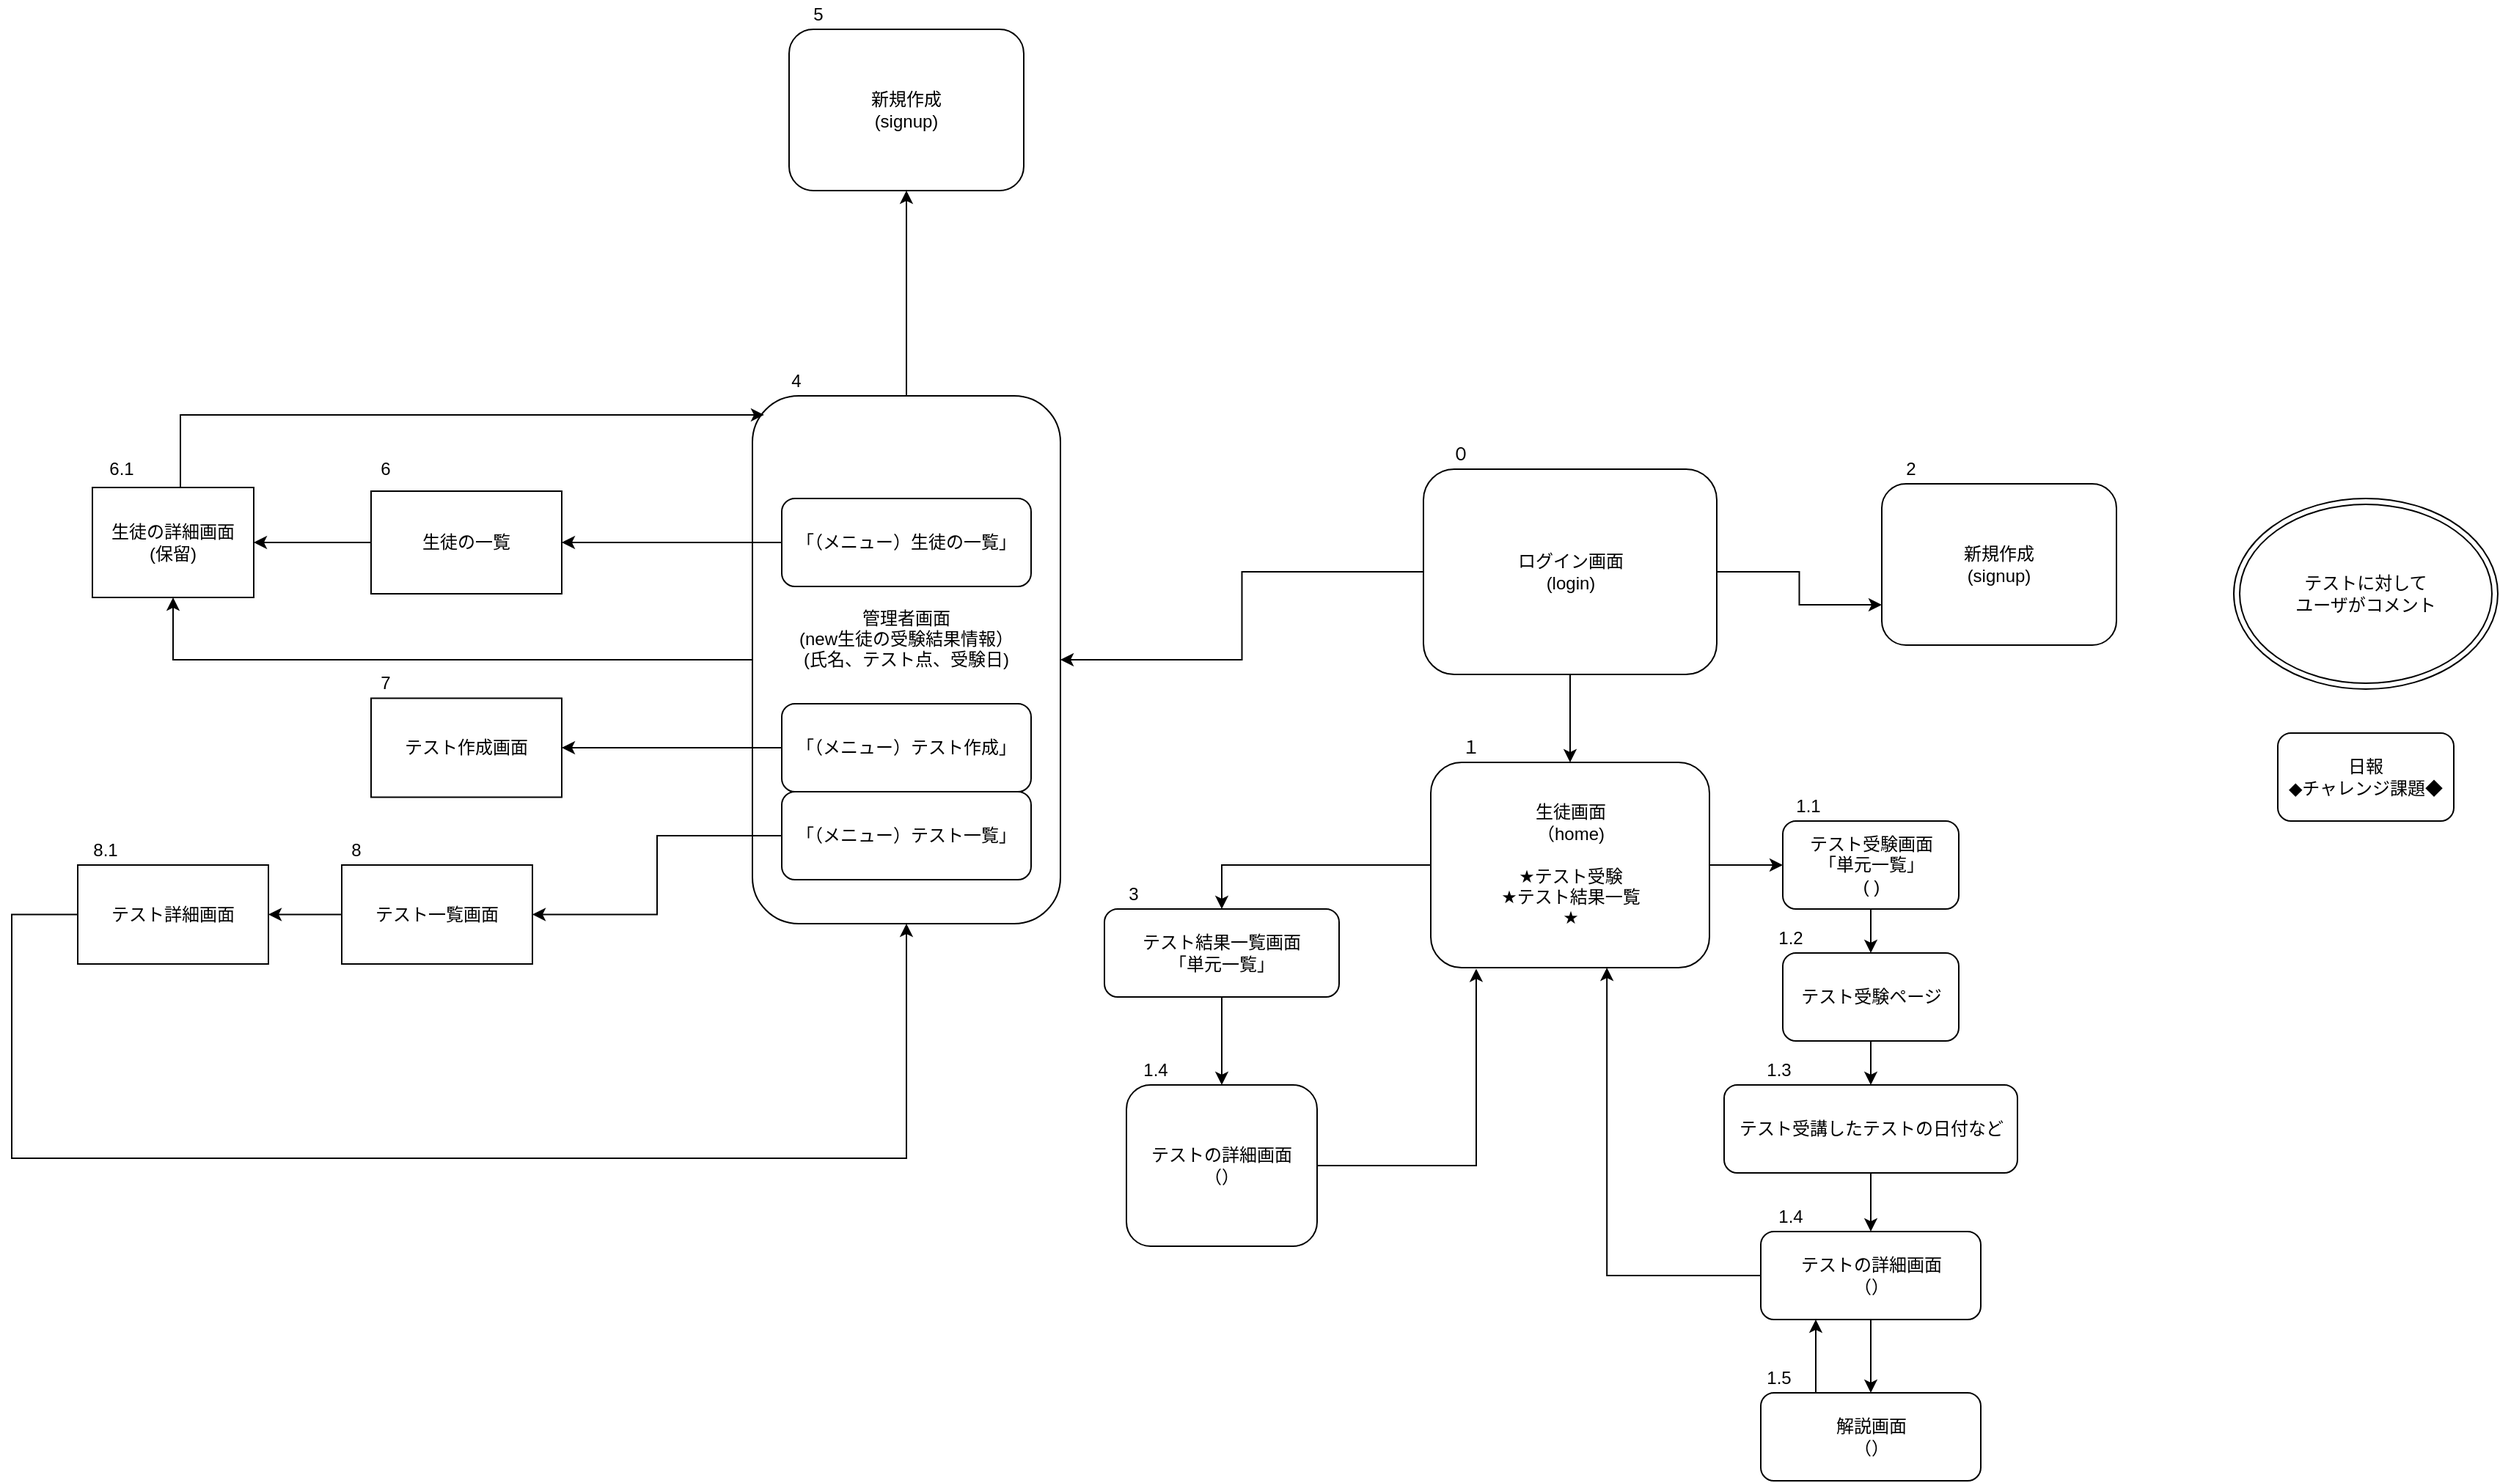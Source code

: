 <mxfile>
    <diagram id="yToAfvekMRyrqCyIG9Z1" name="ページ1">
        <mxGraphModel dx="1754" dy="1852" grid="1" gridSize="10" guides="1" tooltips="1" connect="1" arrows="1" fold="1" page="1" pageScale="1" pageWidth="827" pageHeight="1169" math="0" shadow="0">
            <root>
                <mxCell id="0"/>
                <mxCell id="1" parent="0"/>
                <mxCell id="87" style="edgeStyle=orthogonalEdgeStyle;rounded=0;orthogonalLoop=1;jettySize=auto;html=1;" parent="1" source="13" target="86" edge="1">
                    <mxGeometry relative="1" as="geometry"/>
                </mxCell>
                <mxCell id="91" style="edgeStyle=orthogonalEdgeStyle;rounded=0;orthogonalLoop=1;jettySize=auto;html=1;entryX=0.5;entryY=1;entryDx=0;entryDy=0;" parent="1" source="13" target="62" edge="1">
                    <mxGeometry relative="1" as="geometry">
                        <mxPoint x="-450" y="120" as="targetPoint"/>
                    </mxGeometry>
                </mxCell>
                <mxCell id="13" value="管理者画面&lt;br&gt;(new生徒の受験結果情報）&lt;br&gt;(氏名、テスト点、受験日)&lt;br&gt;&lt;br&gt;&lt;br&gt;" style="rounded=1;whiteSpace=wrap;html=1;" parent="1" vertex="1">
                    <mxGeometry x="-50" y="-60" width="210" height="360" as="geometry"/>
                </mxCell>
                <mxCell id="17" style="edgeStyle=orthogonalEdgeStyle;rounded=0;orthogonalLoop=1;jettySize=auto;html=1;" parent="1" source="8" target="13" edge="1">
                    <mxGeometry relative="1" as="geometry"/>
                </mxCell>
                <mxCell id="19" style="edgeStyle=orthogonalEdgeStyle;rounded=0;orthogonalLoop=1;jettySize=auto;html=1;entryX=0.5;entryY=0;entryDx=0;entryDy=0;" parent="1" source="8" target="16" edge="1">
                    <mxGeometry relative="1" as="geometry"/>
                </mxCell>
                <mxCell id="115" style="edgeStyle=orthogonalEdgeStyle;rounded=0;orthogonalLoop=1;jettySize=auto;html=1;entryX=0;entryY=0.75;entryDx=0;entryDy=0;" edge="1" parent="1" source="8" target="112">
                    <mxGeometry relative="1" as="geometry"/>
                </mxCell>
                <mxCell id="8" value="ログイン画面&lt;br&gt;(login)" style="rounded=1;whiteSpace=wrap;html=1;" parent="1" vertex="1">
                    <mxGeometry x="407.5" y="-10" width="200" height="140" as="geometry"/>
                </mxCell>
                <mxCell id="21" style="edgeStyle=orthogonalEdgeStyle;rounded=0;orthogonalLoop=1;jettySize=auto;html=1;entryX=0;entryY=0.5;entryDx=0;entryDy=0;" parent="1" source="16" target="23" edge="1">
                    <mxGeometry relative="1" as="geometry">
                        <mxPoint x="732.5" y="295.0" as="targetPoint"/>
                    </mxGeometry>
                </mxCell>
                <mxCell id="56" style="edgeStyle=orthogonalEdgeStyle;rounded=0;orthogonalLoop=1;jettySize=auto;html=1;entryX=0.5;entryY=0;entryDx=0;entryDy=0;" parent="1" source="16" target="40" edge="1">
                    <mxGeometry relative="1" as="geometry"/>
                </mxCell>
                <mxCell id="16" value="生徒画面&lt;br&gt;（home)&lt;br&gt;&lt;br&gt;★テスト受験&lt;br&gt;★テスト結果一覧&lt;br&gt;★" style="rounded=1;whiteSpace=wrap;html=1;" parent="1" vertex="1">
                    <mxGeometry x="412.5" y="190" width="190" height="140" as="geometry"/>
                </mxCell>
                <mxCell id="27" style="edgeStyle=orthogonalEdgeStyle;rounded=0;orthogonalLoop=1;jettySize=auto;html=1;entryX=0.5;entryY=0;entryDx=0;entryDy=0;" parent="1" source="23" target="28" edge="1">
                    <mxGeometry relative="1" as="geometry">
                        <mxPoint x="762.5" y="330" as="targetPoint"/>
                    </mxGeometry>
                </mxCell>
                <mxCell id="23" value="テスト受験画面&lt;br&gt;「単元一覧」&lt;br&gt;( )&lt;span style=&quot;color: rgba(0 , 0 , 0 , 0) ; font-family: monospace ; font-size: 0px&quot;&gt;%3CmxGraphModel%3E%3Croot%3E%3CmxCell%20id%3D%220%22%2F%3E%3CmxCell%20id%3D%221%22%20parent%3D%220%22%2F%3E%3CmxCell%20id%3D%222%22%20value%3D%22%E3%83%86%E3%82%B9%E3%83%88%E5%8F%97%E9%A8%93%22%20style%3D%22text%3Bhtml%3D1%3BstrokeColor%3Dnone%3BfillColor%3Dnone%3Balign%3Dcenter%3BverticalAlign%3Dmiddle%3BwhiteSpace%3Dwrap%3Brounded%3D0%3BfontStyle%3D0%3BfontSize%3D12%3B%22%20vertex%3D%221%22%20parent%3D%221%22%3E%3CmxGeometry%20x%3D%22110%22%20y%3D%22280%22%20width%3D%2280%22%20height%3D%2260%22%20as%3D%22geometry%22%2F%3E%3C%2FmxCell%3E%3C%2Froot%3E%3C%2FmxGraphModel%3E&lt;/span&gt;" style="rounded=1;whiteSpace=wrap;html=1;" parent="1" vertex="1">
                    <mxGeometry x="652.5" y="230" width="120" height="60" as="geometry"/>
                </mxCell>
                <mxCell id="31" style="edgeStyle=orthogonalEdgeStyle;rounded=0;orthogonalLoop=1;jettySize=auto;html=1;" parent="1" source="28" target="30" edge="1">
                    <mxGeometry relative="1" as="geometry"/>
                </mxCell>
                <mxCell id="28" value="テスト受験ページ" style="rounded=1;whiteSpace=wrap;html=1;" parent="1" vertex="1">
                    <mxGeometry x="652.5" y="320" width="120" height="60" as="geometry"/>
                </mxCell>
                <mxCell id="34" style="edgeStyle=orthogonalEdgeStyle;rounded=0;orthogonalLoop=1;jettySize=auto;html=1;entryX=0.5;entryY=0;entryDx=0;entryDy=0;" parent="1" source="30" target="33" edge="1">
                    <mxGeometry relative="1" as="geometry"/>
                </mxCell>
                <mxCell id="30" value="テスト受講したテストの日付など" style="rounded=1;whiteSpace=wrap;html=1;" parent="1" vertex="1">
                    <mxGeometry x="612.5" y="410" width="200" height="60" as="geometry"/>
                </mxCell>
                <mxCell id="59" style="edgeStyle=orthogonalEdgeStyle;rounded=0;orthogonalLoop=1;jettySize=auto;html=1;entryX=0.632;entryY=1;entryDx=0;entryDy=0;entryPerimeter=0;" parent="1" source="33" target="16" edge="1">
                    <mxGeometry relative="1" as="geometry"/>
                </mxCell>
                <mxCell id="93" style="edgeStyle=orthogonalEdgeStyle;rounded=0;orthogonalLoop=1;jettySize=auto;html=1;entryX=0.5;entryY=0;entryDx=0;entryDy=0;" parent="1" source="33" target="92" edge="1">
                    <mxGeometry relative="1" as="geometry"/>
                </mxCell>
                <mxCell id="33" value="テストの詳細画面&lt;br&gt;（）" style="rounded=1;whiteSpace=wrap;html=1;" parent="1" vertex="1">
                    <mxGeometry x="637.5" y="510" width="150" height="60" as="geometry"/>
                </mxCell>
                <mxCell id="57" style="edgeStyle=orthogonalEdgeStyle;rounded=0;orthogonalLoop=1;jettySize=auto;html=1;entryX=0.5;entryY=0;entryDx=0;entryDy=0;" parent="1" source="40" target="45" edge="1">
                    <mxGeometry relative="1" as="geometry"/>
                </mxCell>
                <mxCell id="40" value="テスト結果一覧画面&lt;br&gt;「単元一覧」" style="rounded=1;whiteSpace=wrap;html=1;" parent="1" vertex="1">
                    <mxGeometry x="190" y="290" width="160" height="60" as="geometry"/>
                </mxCell>
                <mxCell id="58" style="edgeStyle=orthogonalEdgeStyle;rounded=0;orthogonalLoop=1;jettySize=auto;html=1;entryX=0.163;entryY=1.005;entryDx=0;entryDy=0;entryPerimeter=0;" parent="1" source="45" target="16" edge="1">
                    <mxGeometry relative="1" as="geometry"/>
                </mxCell>
                <mxCell id="45" value="テストの詳細画面&lt;br&gt;（）" style="rounded=1;whiteSpace=wrap;html=1;" parent="1" vertex="1">
                    <mxGeometry x="205" y="410" width="130" height="110" as="geometry"/>
                </mxCell>
                <mxCell id="49" value="テストに対して&lt;br&gt;ユーザがコメント&lt;br&gt;" style="ellipse;shape=doubleEllipse;whiteSpace=wrap;html=1;" parent="1" vertex="1">
                    <mxGeometry x="960" y="10" width="180" height="130" as="geometry"/>
                </mxCell>
                <mxCell id="51" value="日報&lt;br&gt;◆チャレンジ課題◆" style="rounded=1;whiteSpace=wrap;html=1;" parent="1" vertex="1">
                    <mxGeometry x="990" y="170" width="120" height="60" as="geometry"/>
                </mxCell>
                <mxCell id="84" style="edgeStyle=orthogonalEdgeStyle;rounded=0;orthogonalLoop=1;jettySize=auto;html=1;entryX=0.038;entryY=0.036;entryDx=0;entryDy=0;entryPerimeter=0;" parent="1" source="62" target="13" edge="1">
                    <mxGeometry relative="1" as="geometry">
                        <Array as="points">
                            <mxPoint x="-440" y="-47"/>
                        </Array>
                    </mxGeometry>
                </mxCell>
                <mxCell id="62" value="生徒の詳細画面&lt;br&gt;(保留)" style="rounded=0;whiteSpace=wrap;html=1;" parent="1" vertex="1">
                    <mxGeometry x="-500" y="2.5" width="110" height="75" as="geometry"/>
                </mxCell>
                <mxCell id="82" style="edgeStyle=orthogonalEdgeStyle;rounded=0;orthogonalLoop=1;jettySize=auto;html=1;" parent="1" source="66" target="80" edge="1">
                    <mxGeometry relative="1" as="geometry"/>
                </mxCell>
                <mxCell id="66" value="「（メニュー）生徒の一覧」" style="rounded=1;whiteSpace=wrap;html=1;" parent="1" vertex="1">
                    <mxGeometry x="-30" y="10" width="170" height="60" as="geometry"/>
                </mxCell>
                <mxCell id="72" style="edgeStyle=orthogonalEdgeStyle;rounded=0;orthogonalLoop=1;jettySize=auto;html=1;entryX=1;entryY=0.5;entryDx=0;entryDy=0;" parent="1" source="70" target="71" edge="1">
                    <mxGeometry relative="1" as="geometry"/>
                </mxCell>
                <mxCell id="70" value="「（メニュー）テスト作成」" style="rounded=1;whiteSpace=wrap;html=1;" parent="1" vertex="1">
                    <mxGeometry x="-30" y="150" width="170" height="60" as="geometry"/>
                </mxCell>
                <mxCell id="71" value="テスト作成画面" style="rounded=0;whiteSpace=wrap;html=1;" parent="1" vertex="1">
                    <mxGeometry x="-310" y="146.25" width="130" height="67.5" as="geometry"/>
                </mxCell>
                <mxCell id="73" value="テスト一覧画面" style="rounded=0;whiteSpace=wrap;html=1;" parent="1" vertex="1">
                    <mxGeometry x="-330" y="260" width="130" height="67.5" as="geometry"/>
                </mxCell>
                <mxCell id="75" style="edgeStyle=orthogonalEdgeStyle;rounded=0;orthogonalLoop=1;jettySize=auto;html=1;entryX=1;entryY=0.5;entryDx=0;entryDy=0;" parent="1" source="74" target="73" edge="1">
                    <mxGeometry relative="1" as="geometry"/>
                </mxCell>
                <mxCell id="74" value="「（メニュー）テスト一覧」" style="rounded=1;whiteSpace=wrap;html=1;" parent="1" vertex="1">
                    <mxGeometry x="-30" y="210" width="170" height="60" as="geometry"/>
                </mxCell>
                <mxCell id="79" style="edgeStyle=orthogonalEdgeStyle;rounded=0;orthogonalLoop=1;jettySize=auto;html=1;entryX=0.5;entryY=1;entryDx=0;entryDy=0;" parent="1" source="76" target="13" edge="1">
                    <mxGeometry relative="1" as="geometry">
                        <mxPoint x="-540" y="490" as="targetPoint"/>
                        <Array as="points">
                            <mxPoint x="-555" y="460"/>
                            <mxPoint x="55" y="460"/>
                        </Array>
                    </mxGeometry>
                </mxCell>
                <mxCell id="83" style="edgeStyle=orthogonalEdgeStyle;rounded=0;orthogonalLoop=1;jettySize=auto;html=1;entryX=1;entryY=0.5;entryDx=0;entryDy=0;" parent="1" source="80" target="62" edge="1">
                    <mxGeometry relative="1" as="geometry"/>
                </mxCell>
                <mxCell id="80" value="生徒の一覧" style="rounded=0;whiteSpace=wrap;html=1;" parent="1" vertex="1">
                    <mxGeometry x="-310" y="5" width="130" height="70" as="geometry"/>
                </mxCell>
                <mxCell id="86" value="新規作成&lt;br&gt;(signup)" style="rounded=1;whiteSpace=wrap;html=1;" parent="1" vertex="1">
                    <mxGeometry x="-25" y="-310" width="160" height="110" as="geometry"/>
                </mxCell>
                <mxCell id="88" value="１" style="text;html=1;strokeColor=none;fillColor=none;align=center;verticalAlign=middle;whiteSpace=wrap;rounded=0;" parent="1" vertex="1">
                    <mxGeometry x="420" y="170" width="40" height="20" as="geometry"/>
                </mxCell>
                <mxCell id="89" value="０" style="text;html=1;strokeColor=none;fillColor=none;align=center;verticalAlign=middle;whiteSpace=wrap;rounded=0;" parent="1" vertex="1">
                    <mxGeometry x="412.5" y="-30" width="40" height="20" as="geometry"/>
                </mxCell>
                <mxCell id="76" value="テスト詳細画面&lt;br&gt;" style="rounded=0;whiteSpace=wrap;html=1;" parent="1" vertex="1">
                    <mxGeometry x="-510" y="260" width="130" height="67.5" as="geometry"/>
                </mxCell>
                <mxCell id="90" style="edgeStyle=orthogonalEdgeStyle;rounded=0;orthogonalLoop=1;jettySize=auto;html=1;" parent="1" source="73" target="76" edge="1">
                    <mxGeometry relative="1" as="geometry">
                        <mxPoint x="-330.0" y="293.833" as="sourcePoint"/>
                        <mxPoint x="-490" y="293.75" as="targetPoint"/>
                    </mxGeometry>
                </mxCell>
                <mxCell id="92" value="解説画面&lt;br&gt;（）" style="rounded=1;whiteSpace=wrap;html=1;" parent="1" vertex="1">
                    <mxGeometry x="637.5" y="620" width="150" height="60" as="geometry"/>
                </mxCell>
                <mxCell id="94" value="" style="endArrow=classic;html=1;exitX=0.25;exitY=0;exitDx=0;exitDy=0;entryX=0.25;entryY=1;entryDx=0;entryDy=0;" parent="1" source="92" target="33" edge="1">
                    <mxGeometry width="50" height="50" relative="1" as="geometry">
                        <mxPoint x="590" y="550" as="sourcePoint"/>
                        <mxPoint x="640" y="500" as="targetPoint"/>
                    </mxGeometry>
                </mxCell>
                <mxCell id="95" value="1.1" style="text;html=1;strokeColor=none;fillColor=none;align=center;verticalAlign=middle;whiteSpace=wrap;rounded=0;" parent="1" vertex="1">
                    <mxGeometry x="650" y="210" width="40" height="20" as="geometry"/>
                </mxCell>
                <mxCell id="96" value="1.2" style="text;html=1;strokeColor=none;fillColor=none;align=center;verticalAlign=middle;whiteSpace=wrap;rounded=0;" parent="1" vertex="1">
                    <mxGeometry x="637.5" y="300" width="40" height="20" as="geometry"/>
                </mxCell>
                <mxCell id="97" value="1.3" style="text;html=1;strokeColor=none;fillColor=none;align=center;verticalAlign=middle;whiteSpace=wrap;rounded=0;" parent="1" vertex="1">
                    <mxGeometry x="630" y="390" width="40" height="20" as="geometry"/>
                </mxCell>
                <mxCell id="98" value="1.4" style="text;html=1;strokeColor=none;fillColor=none;align=center;verticalAlign=middle;whiteSpace=wrap;rounded=0;" parent="1" vertex="1">
                    <mxGeometry x="637.5" y="490" width="40" height="20" as="geometry"/>
                </mxCell>
                <mxCell id="99" value="1.5" style="text;html=1;strokeColor=none;fillColor=none;align=center;verticalAlign=middle;whiteSpace=wrap;rounded=0;" parent="1" vertex="1">
                    <mxGeometry x="630" y="600" width="40" height="20" as="geometry"/>
                </mxCell>
                <mxCell id="101" value="3" style="text;html=1;strokeColor=none;fillColor=none;align=center;verticalAlign=middle;whiteSpace=wrap;rounded=0;" parent="1" vertex="1">
                    <mxGeometry x="190" y="270" width="40" height="20" as="geometry"/>
                </mxCell>
                <mxCell id="102" value="1.4" style="text;html=1;strokeColor=none;fillColor=none;align=center;verticalAlign=middle;whiteSpace=wrap;rounded=0;" parent="1" vertex="1">
                    <mxGeometry x="205" y="390" width="40" height="20" as="geometry"/>
                </mxCell>
                <mxCell id="103" value="4" style="text;html=1;strokeColor=none;fillColor=none;align=center;verticalAlign=middle;whiteSpace=wrap;rounded=0;" vertex="1" parent="1">
                    <mxGeometry x="-40" y="-80" width="40" height="20" as="geometry"/>
                </mxCell>
                <mxCell id="105" value="5" style="text;html=1;strokeColor=none;fillColor=none;align=center;verticalAlign=middle;whiteSpace=wrap;rounded=0;" vertex="1" parent="1">
                    <mxGeometry x="-25" y="-330" width="40" height="20" as="geometry"/>
                </mxCell>
                <mxCell id="106" value="6" style="text;html=1;strokeColor=none;fillColor=none;align=center;verticalAlign=middle;whiteSpace=wrap;rounded=0;" vertex="1" parent="1">
                    <mxGeometry x="-320" y="-20" width="40" height="20" as="geometry"/>
                </mxCell>
                <mxCell id="107" value="6.1" style="text;html=1;strokeColor=none;fillColor=none;align=center;verticalAlign=middle;whiteSpace=wrap;rounded=0;" vertex="1" parent="1">
                    <mxGeometry x="-500" y="-20" width="40" height="20" as="geometry"/>
                </mxCell>
                <mxCell id="108" value="7" style="text;html=1;strokeColor=none;fillColor=none;align=center;verticalAlign=middle;whiteSpace=wrap;rounded=0;" vertex="1" parent="1">
                    <mxGeometry x="-320" y="126.25" width="40" height="20" as="geometry"/>
                </mxCell>
                <mxCell id="109" value="8" style="text;html=1;strokeColor=none;fillColor=none;align=center;verticalAlign=middle;whiteSpace=wrap;rounded=0;" vertex="1" parent="1">
                    <mxGeometry x="-340" y="240" width="40" height="20" as="geometry"/>
                </mxCell>
                <mxCell id="110" value="8.1&lt;br&gt;" style="text;html=1;strokeColor=none;fillColor=none;align=center;verticalAlign=middle;whiteSpace=wrap;rounded=0;" vertex="1" parent="1">
                    <mxGeometry x="-511" y="240" width="40" height="20" as="geometry"/>
                </mxCell>
                <mxCell id="112" value="新規作成&lt;br&gt;(signup)" style="rounded=1;whiteSpace=wrap;html=1;" vertex="1" parent="1">
                    <mxGeometry x="720" width="160" height="110" as="geometry"/>
                </mxCell>
                <mxCell id="113" value="2" style="text;html=1;strokeColor=none;fillColor=none;align=center;verticalAlign=middle;whiteSpace=wrap;rounded=0;" vertex="1" parent="1">
                    <mxGeometry x="720" y="-20" width="40" height="20" as="geometry"/>
                </mxCell>
            </root>
        </mxGraphModel>
    </diagram>
</mxfile>